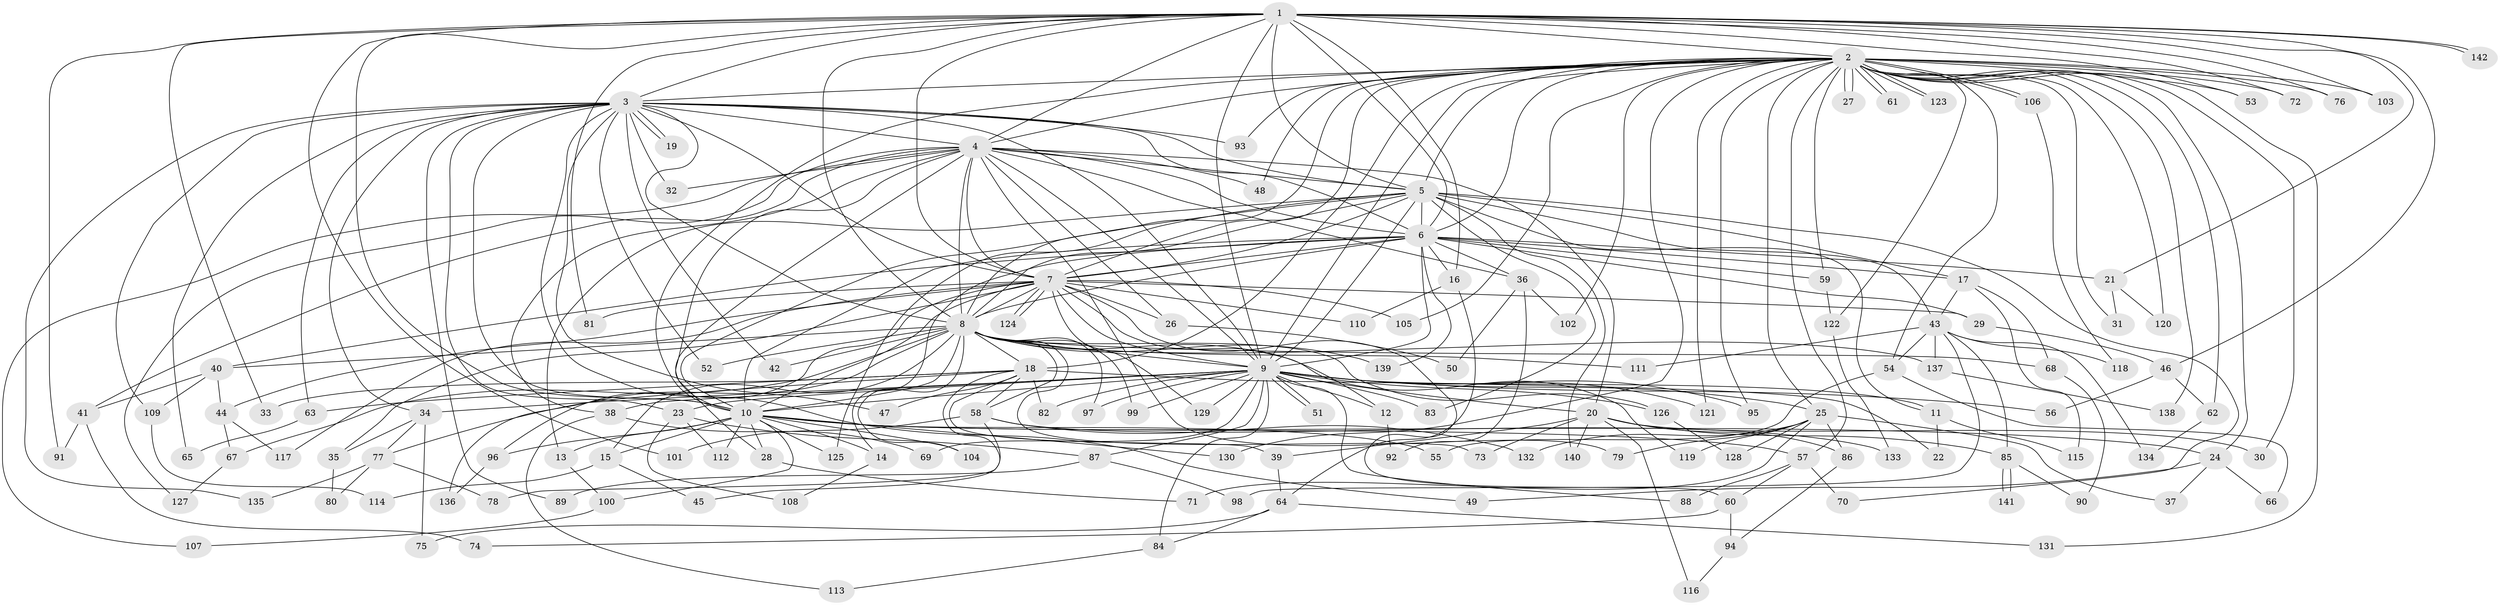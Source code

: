 // Generated by graph-tools (version 1.1) at 2025/43/03/09/25 04:43:59]
// undirected, 142 vertices, 309 edges
graph export_dot {
graph [start="1"]
  node [color=gray90,style=filled];
  1;
  2;
  3;
  4;
  5;
  6;
  7;
  8;
  9;
  10;
  11;
  12;
  13;
  14;
  15;
  16;
  17;
  18;
  19;
  20;
  21;
  22;
  23;
  24;
  25;
  26;
  27;
  28;
  29;
  30;
  31;
  32;
  33;
  34;
  35;
  36;
  37;
  38;
  39;
  40;
  41;
  42;
  43;
  44;
  45;
  46;
  47;
  48;
  49;
  50;
  51;
  52;
  53;
  54;
  55;
  56;
  57;
  58;
  59;
  60;
  61;
  62;
  63;
  64;
  65;
  66;
  67;
  68;
  69;
  70;
  71;
  72;
  73;
  74;
  75;
  76;
  77;
  78;
  79;
  80;
  81;
  82;
  83;
  84;
  85;
  86;
  87;
  88;
  89;
  90;
  91;
  92;
  93;
  94;
  95;
  96;
  97;
  98;
  99;
  100;
  101;
  102;
  103;
  104;
  105;
  106;
  107;
  108;
  109;
  110;
  111;
  112;
  113;
  114;
  115;
  116;
  117;
  118;
  119;
  120;
  121;
  122;
  123;
  124;
  125;
  126;
  127;
  128;
  129;
  130;
  131;
  132;
  133;
  134;
  135;
  136;
  137;
  138;
  139;
  140;
  141;
  142;
  1 -- 2;
  1 -- 3;
  1 -- 4;
  1 -- 5;
  1 -- 6;
  1 -- 7;
  1 -- 8;
  1 -- 9;
  1 -- 10;
  1 -- 16;
  1 -- 21;
  1 -- 33;
  1 -- 46;
  1 -- 53;
  1 -- 72;
  1 -- 76;
  1 -- 81;
  1 -- 91;
  1 -- 101;
  1 -- 103;
  1 -- 142;
  1 -- 142;
  2 -- 3;
  2 -- 4;
  2 -- 5;
  2 -- 6;
  2 -- 7;
  2 -- 8;
  2 -- 9;
  2 -- 10;
  2 -- 18;
  2 -- 24;
  2 -- 25;
  2 -- 27;
  2 -- 27;
  2 -- 30;
  2 -- 31;
  2 -- 48;
  2 -- 53;
  2 -- 54;
  2 -- 57;
  2 -- 59;
  2 -- 61;
  2 -- 61;
  2 -- 62;
  2 -- 72;
  2 -- 76;
  2 -- 93;
  2 -- 95;
  2 -- 102;
  2 -- 103;
  2 -- 105;
  2 -- 106;
  2 -- 106;
  2 -- 120;
  2 -- 121;
  2 -- 122;
  2 -- 123;
  2 -- 123;
  2 -- 130;
  2 -- 131;
  2 -- 138;
  3 -- 4;
  3 -- 5;
  3 -- 6;
  3 -- 7;
  3 -- 8;
  3 -- 9;
  3 -- 10;
  3 -- 19;
  3 -- 19;
  3 -- 23;
  3 -- 32;
  3 -- 34;
  3 -- 42;
  3 -- 47;
  3 -- 49;
  3 -- 52;
  3 -- 63;
  3 -- 65;
  3 -- 89;
  3 -- 93;
  3 -- 109;
  3 -- 135;
  4 -- 5;
  4 -- 6;
  4 -- 7;
  4 -- 8;
  4 -- 9;
  4 -- 10;
  4 -- 20;
  4 -- 26;
  4 -- 28;
  4 -- 32;
  4 -- 36;
  4 -- 38;
  4 -- 41;
  4 -- 48;
  4 -- 79;
  4 -- 107;
  4 -- 127;
  5 -- 6;
  5 -- 7;
  5 -- 8;
  5 -- 9;
  5 -- 10;
  5 -- 11;
  5 -- 13;
  5 -- 17;
  5 -- 43;
  5 -- 70;
  5 -- 83;
  5 -- 125;
  5 -- 140;
  6 -- 7;
  6 -- 8;
  6 -- 9;
  6 -- 10;
  6 -- 14;
  6 -- 16;
  6 -- 17;
  6 -- 21;
  6 -- 29;
  6 -- 36;
  6 -- 40;
  6 -- 59;
  6 -- 139;
  7 -- 8;
  7 -- 9;
  7 -- 10;
  7 -- 12;
  7 -- 26;
  7 -- 29;
  7 -- 35;
  7 -- 44;
  7 -- 60;
  7 -- 81;
  7 -- 96;
  7 -- 105;
  7 -- 110;
  7 -- 117;
  7 -- 124;
  7 -- 124;
  7 -- 129;
  8 -- 9;
  8 -- 10;
  8 -- 15;
  8 -- 18;
  8 -- 40;
  8 -- 42;
  8 -- 52;
  8 -- 58;
  8 -- 67;
  8 -- 68;
  8 -- 73;
  8 -- 97;
  8 -- 99;
  8 -- 104;
  8 -- 111;
  8 -- 119;
  8 -- 126;
  8 -- 136;
  8 -- 137;
  8 -- 139;
  9 -- 10;
  9 -- 11;
  9 -- 12;
  9 -- 20;
  9 -- 23;
  9 -- 25;
  9 -- 34;
  9 -- 38;
  9 -- 51;
  9 -- 51;
  9 -- 56;
  9 -- 69;
  9 -- 82;
  9 -- 83;
  9 -- 84;
  9 -- 87;
  9 -- 88;
  9 -- 95;
  9 -- 97;
  9 -- 99;
  9 -- 121;
  9 -- 126;
  9 -- 129;
  10 -- 13;
  10 -- 14;
  10 -- 15;
  10 -- 24;
  10 -- 28;
  10 -- 55;
  10 -- 57;
  10 -- 96;
  10 -- 100;
  10 -- 104;
  10 -- 112;
  10 -- 125;
  10 -- 130;
  11 -- 22;
  11 -- 115;
  12 -- 92;
  13 -- 100;
  14 -- 108;
  15 -- 45;
  15 -- 114;
  16 -- 64;
  16 -- 110;
  17 -- 43;
  17 -- 68;
  17 -- 115;
  18 -- 22;
  18 -- 33;
  18 -- 39;
  18 -- 45;
  18 -- 47;
  18 -- 58;
  18 -- 63;
  18 -- 77;
  18 -- 82;
  20 -- 30;
  20 -- 39;
  20 -- 73;
  20 -- 85;
  20 -- 86;
  20 -- 116;
  20 -- 140;
  21 -- 31;
  21 -- 120;
  23 -- 87;
  23 -- 108;
  23 -- 112;
  24 -- 37;
  24 -- 49;
  24 -- 66;
  25 -- 37;
  25 -- 71;
  25 -- 79;
  25 -- 86;
  25 -- 119;
  25 -- 128;
  25 -- 132;
  26 -- 50;
  28 -- 71;
  29 -- 46;
  34 -- 35;
  34 -- 75;
  34 -- 77;
  35 -- 80;
  36 -- 50;
  36 -- 92;
  36 -- 102;
  38 -- 69;
  38 -- 113;
  39 -- 64;
  40 -- 41;
  40 -- 44;
  40 -- 109;
  41 -- 74;
  41 -- 91;
  43 -- 54;
  43 -- 85;
  43 -- 98;
  43 -- 111;
  43 -- 118;
  43 -- 134;
  43 -- 137;
  44 -- 67;
  44 -- 117;
  46 -- 56;
  46 -- 62;
  54 -- 55;
  54 -- 66;
  57 -- 60;
  57 -- 70;
  57 -- 88;
  58 -- 78;
  58 -- 101;
  58 -- 132;
  58 -- 133;
  59 -- 122;
  60 -- 74;
  60 -- 94;
  62 -- 134;
  63 -- 65;
  64 -- 75;
  64 -- 84;
  64 -- 131;
  67 -- 127;
  68 -- 90;
  77 -- 78;
  77 -- 80;
  77 -- 135;
  84 -- 113;
  85 -- 90;
  85 -- 141;
  85 -- 141;
  86 -- 94;
  87 -- 89;
  87 -- 98;
  94 -- 116;
  96 -- 136;
  100 -- 107;
  106 -- 118;
  109 -- 114;
  122 -- 133;
  126 -- 128;
  137 -- 138;
}
